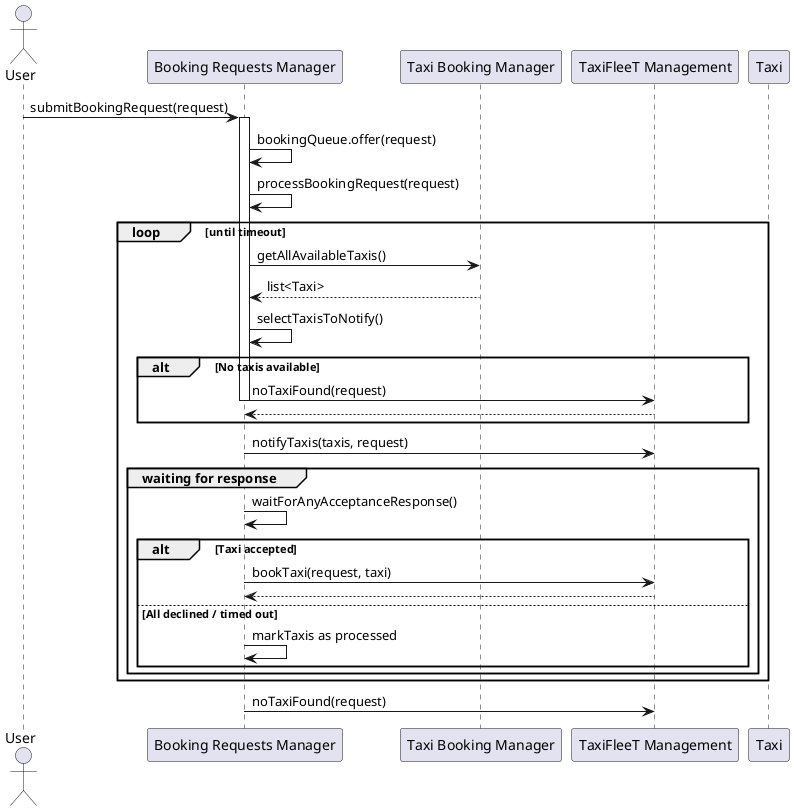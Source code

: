 @startuml bookingBooking
actor User
participant "Booking Requests Manager" as BookingMGR
participant "Taxi Booking Manager" as TaxiMGR
participant "TaxiFleeT Management" as FleeTaxiMGRanagement
participant "Taxi" as Taxi

User -> BookingMGR : submitBookingRequest(request)
activate BookingMGR
BookingMGR -> BookingMGR : bookingQueue.offer(request)
BookingMGR -> BookingMGR : processBookingRequest(request)
loop until timeout
    BookingMGR -> TaxiMGR : getAllAvailableTaxis()
    TaxiMGR --> BookingMGR : list<Taxi>
    BookingMGR -> BookingMGR : selectTaxisToNotify()
    alt No taxis available
        BookingMGR -> FleeTaxiMGRanagement : noTaxiFound(request)
        deactivate BookingMGR
        return
    end
    BookingMGR -> FleeTaxiMGRanagement : notifyTaxis(taxis, request)
    group waiting for response
        BookingMGR -> BookingMGR : waitForAnyAcceptanceResponse()
        alt Taxi accepted
            BookingMGR -> FleeTaxiMGRanagement : bookTaxi(request, taxi)
            deactivate BookingMGR
            return
        else All declined / timed out
            BookingMGR -> BookingMGR : markTaxis as processed
        end
    end
end
BookingMGR -> FleeTaxiMGRanagement : noTaxiFound(request)
deactivate BookingMGR
@enduml
